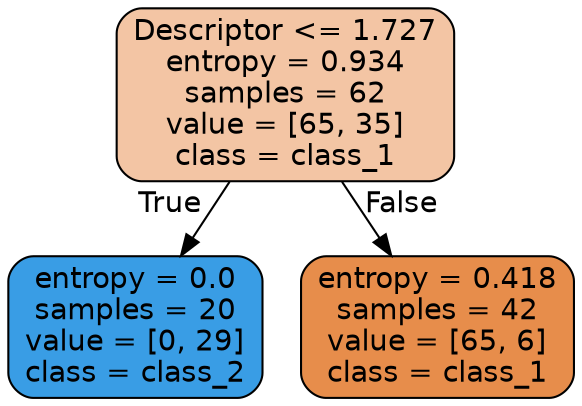 digraph Tree {
node [shape=box, style="filled, rounded", color="black", fontname="helvetica"] ;
edge [fontname="helvetica"] ;
0 [label="Descriptor <= 1.727\nentropy = 0.934\nsamples = 62\nvalue = [65, 35]\nclass = class_1", fillcolor="#f3c5a4"] ;
1 [label="entropy = 0.0\nsamples = 20\nvalue = [0, 29]\nclass = class_2", fillcolor="#399de5"] ;
0 -> 1 [labeldistance=2.5, labelangle=45, headlabel="True"] ;
2 [label="entropy = 0.418\nsamples = 42\nvalue = [65, 6]\nclass = class_1", fillcolor="#e78d4b"] ;
0 -> 2 [labeldistance=2.5, labelangle=-45, headlabel="False"] ;
}